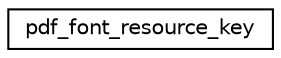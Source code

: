 digraph "Graphical Class Hierarchy"
{
 // LATEX_PDF_SIZE
  edge [fontname="Helvetica",fontsize="10",labelfontname="Helvetica",labelfontsize="10"];
  node [fontname="Helvetica",fontsize="10",shape=record];
  rankdir="LR";
  Node0 [label="pdf_font_resource_key",height=0.2,width=0.4,color="black", fillcolor="white", style="filled",URL="$structpdf__font__resource__key.html",tooltip=" "];
}
